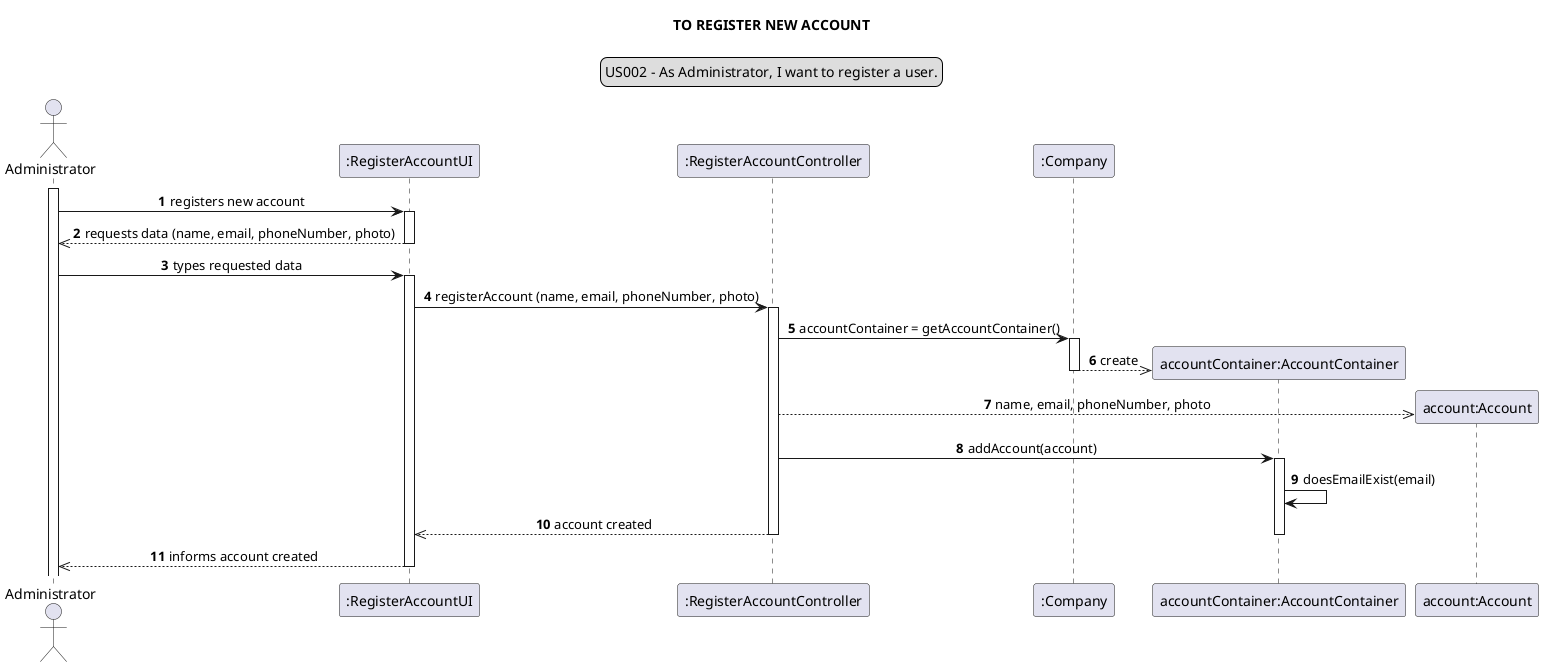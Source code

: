 @startuml
skinparam sequenceMessageAlign center
title TO REGISTER NEW ACCOUNT
legend top
US002 - As Administrator, I want to register a user.
end legend
autonumber
actor Administrator
participant ":RegisterAccountUI" as ui
participant ":RegisterAccountController" as controller
participant ":Company" as comp
participant "accountContainer:AccountContainer" as AC
participant "account:Account" as account
activate Administrator
Administrator -> ui: registers new account
activate ui
ui -->> Administrator: requests data (name, email, phoneNumber, photo)
deactivate ui
Administrator -> ui: types requested data
activate ui
ui -> controller: registerAccount (name, email, phoneNumber, photo)
activate controller
controller -> comp: accountContainer = getAccountContainer()
activate comp
create AC
comp -->> AC: create
deactivate comp
create account
controller -->> account: name, email, phoneNumber, photo
controller -> AC: addAccount(account)
activate AC
AC -> AC: doesEmailExist(email)
controller -->> ui: account created
deactivate AC
deactivate controller
ui-->> Administrator: informs account created
deactivate ui
@enduml
